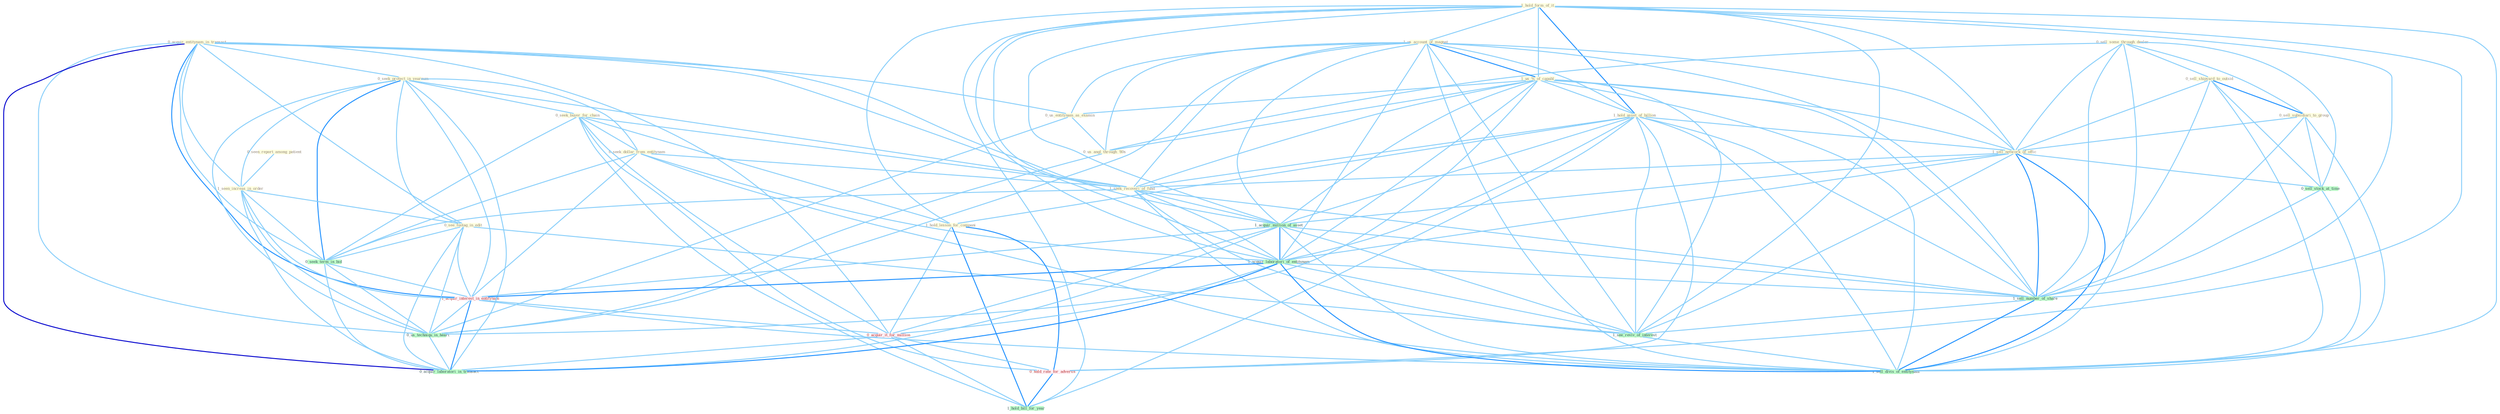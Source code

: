 Graph G{ 
    node
    [shape=polygon,style=filled,width=.5,height=.06,color="#BDFCC9",fixedsize=true,fontsize=4,
    fontcolor="#2f4f4f"];
    {node
    [color="#ffffe0", fontcolor="#8b7d6b"] "1_hold_form_of_it " "0_sell_some_through_dealer " "1_us_account_of_magnat " "0_acquir_entitynam_in_transact " "0_seek_protect_in_yearnum " "1_us_%_of_capabl " "1_hold_asset_of_billion " "0_seek_buyer_for_chain " "0_sell_shipyard_to_outsid " "0_seen_report_among_patient " "0_sell_subsidiari_to_group " "1_seen_increas_in_order " "0_us_entitynam_as_examin " "0_see_footag_in_edit " "0_seek_dollar_from_entitynam " "1_hold_lesson_for_compani " "1_sell_network_of_offic " "0_us_angl_through_'80s " "1_seek_recoveri_of_fund "}
{node [color="#fff0f5", fontcolor="#b22222"] "1_acquir_interest_in_entitynam " "0_acquir_it_for_million " "0_hold_rate_for_advertis "}
edge [color="#B0E2FF"];

	"1_hold_form_of_it " -- "1_us_account_of_magnat " [w="1", color="#87cefa" ];
	"1_hold_form_of_it " -- "1_us_%_of_capabl " [w="1", color="#87cefa" ];
	"1_hold_form_of_it " -- "1_hold_asset_of_billion " [w="2", color="#1e90ff" , len=0.8];
	"1_hold_form_of_it " -- "1_hold_lesson_for_compani " [w="1", color="#87cefa" ];
	"1_hold_form_of_it " -- "1_sell_network_of_offic " [w="1", color="#87cefa" ];
	"1_hold_form_of_it " -- "1_seek_recoveri_of_fund " [w="1", color="#87cefa" ];
	"1_hold_form_of_it " -- "1_acquir_million_of_asset " [w="1", color="#87cefa" ];
	"1_hold_form_of_it " -- "1_acquir_laboratori_of_entitynam " [w="1", color="#87cefa" ];
	"1_hold_form_of_it " -- "0_hold_rate_for_advertis " [w="1", color="#87cefa" ];
	"1_hold_form_of_it " -- "1_sell_number_of_share " [w="1", color="#87cefa" ];
	"1_hold_form_of_it " -- "1_see_reviv_of_interest " [w="1", color="#87cefa" ];
	"1_hold_form_of_it " -- "1_hold_bill_for_year " [w="1", color="#87cefa" ];
	"1_hold_form_of_it " -- "1_sell_divis_of_entitynam " [w="1", color="#87cefa" ];
	"0_sell_some_through_dealer " -- "0_sell_shipyard_to_outsid " [w="1", color="#87cefa" ];
	"0_sell_some_through_dealer " -- "0_sell_subsidiari_to_group " [w="1", color="#87cefa" ];
	"0_sell_some_through_dealer " -- "1_sell_network_of_offic " [w="1", color="#87cefa" ];
	"0_sell_some_through_dealer " -- "0_us_angl_through_'80s " [w="1", color="#87cefa" ];
	"0_sell_some_through_dealer " -- "0_sell_stock_at_time " [w="1", color="#87cefa" ];
	"0_sell_some_through_dealer " -- "1_sell_number_of_share " [w="1", color="#87cefa" ];
	"0_sell_some_through_dealer " -- "1_sell_divis_of_entitynam " [w="1", color="#87cefa" ];
	"1_us_account_of_magnat " -- "1_us_%_of_capabl " [w="2", color="#1e90ff" , len=0.8];
	"1_us_account_of_magnat " -- "1_hold_asset_of_billion " [w="1", color="#87cefa" ];
	"1_us_account_of_magnat " -- "0_us_entitynam_as_examin " [w="1", color="#87cefa" ];
	"1_us_account_of_magnat " -- "1_sell_network_of_offic " [w="1", color="#87cefa" ];
	"1_us_account_of_magnat " -- "0_us_angl_through_'80s " [w="1", color="#87cefa" ];
	"1_us_account_of_magnat " -- "1_seek_recoveri_of_fund " [w="1", color="#87cefa" ];
	"1_us_account_of_magnat " -- "1_acquir_million_of_asset " [w="1", color="#87cefa" ];
	"1_us_account_of_magnat " -- "1_acquir_laboratori_of_entitynam " [w="1", color="#87cefa" ];
	"1_us_account_of_magnat " -- "0_us_techniqu_in_heart " [w="1", color="#87cefa" ];
	"1_us_account_of_magnat " -- "1_sell_number_of_share " [w="1", color="#87cefa" ];
	"1_us_account_of_magnat " -- "1_see_reviv_of_interest " [w="1", color="#87cefa" ];
	"1_us_account_of_magnat " -- "1_sell_divis_of_entitynam " [w="1", color="#87cefa" ];
	"0_acquir_entitynam_in_transact " -- "0_seek_protect_in_yearnum " [w="1", color="#87cefa" ];
	"0_acquir_entitynam_in_transact " -- "1_seen_increas_in_order " [w="1", color="#87cefa" ];
	"0_acquir_entitynam_in_transact " -- "0_us_entitynam_as_examin " [w="1", color="#87cefa" ];
	"0_acquir_entitynam_in_transact " -- "0_see_footag_in_edit " [w="1", color="#87cefa" ];
	"0_acquir_entitynam_in_transact " -- "1_acquir_million_of_asset " [w="1", color="#87cefa" ];
	"0_acquir_entitynam_in_transact " -- "1_acquir_laboratori_of_entitynam " [w="1", color="#87cefa" ];
	"0_acquir_entitynam_in_transact " -- "0_seek_term_in_bid " [w="1", color="#87cefa" ];
	"0_acquir_entitynam_in_transact " -- "1_acquir_interest_in_entitynam " [w="2", color="#1e90ff" , len=0.8];
	"0_acquir_entitynam_in_transact " -- "0_us_techniqu_in_heart " [w="1", color="#87cefa" ];
	"0_acquir_entitynam_in_transact " -- "0_acquir_it_for_million " [w="1", color="#87cefa" ];
	"0_acquir_entitynam_in_transact " -- "0_acquir_laboratori_in_transact " [w="3", color="#0000cd" , len=0.6];
	"0_seek_protect_in_yearnum " -- "0_seek_buyer_for_chain " [w="1", color="#87cefa" ];
	"0_seek_protect_in_yearnum " -- "1_seen_increas_in_order " [w="1", color="#87cefa" ];
	"0_seek_protect_in_yearnum " -- "0_see_footag_in_edit " [w="1", color="#87cefa" ];
	"0_seek_protect_in_yearnum " -- "0_seek_dollar_from_entitynam " [w="1", color="#87cefa" ];
	"0_seek_protect_in_yearnum " -- "1_seek_recoveri_of_fund " [w="1", color="#87cefa" ];
	"0_seek_protect_in_yearnum " -- "0_seek_term_in_bid " [w="2", color="#1e90ff" , len=0.8];
	"0_seek_protect_in_yearnum " -- "1_acquir_interest_in_entitynam " [w="1", color="#87cefa" ];
	"0_seek_protect_in_yearnum " -- "0_us_techniqu_in_heart " [w="1", color="#87cefa" ];
	"0_seek_protect_in_yearnum " -- "0_acquir_laboratori_in_transact " [w="1", color="#87cefa" ];
	"1_us_%_of_capabl " -- "1_hold_asset_of_billion " [w="1", color="#87cefa" ];
	"1_us_%_of_capabl " -- "0_us_entitynam_as_examin " [w="1", color="#87cefa" ];
	"1_us_%_of_capabl " -- "1_sell_network_of_offic " [w="1", color="#87cefa" ];
	"1_us_%_of_capabl " -- "0_us_angl_through_'80s " [w="1", color="#87cefa" ];
	"1_us_%_of_capabl " -- "1_seek_recoveri_of_fund " [w="1", color="#87cefa" ];
	"1_us_%_of_capabl " -- "1_acquir_million_of_asset " [w="1", color="#87cefa" ];
	"1_us_%_of_capabl " -- "1_acquir_laboratori_of_entitynam " [w="1", color="#87cefa" ];
	"1_us_%_of_capabl " -- "0_us_techniqu_in_heart " [w="1", color="#87cefa" ];
	"1_us_%_of_capabl " -- "1_sell_number_of_share " [w="1", color="#87cefa" ];
	"1_us_%_of_capabl " -- "1_see_reviv_of_interest " [w="1", color="#87cefa" ];
	"1_us_%_of_capabl " -- "1_sell_divis_of_entitynam " [w="1", color="#87cefa" ];
	"1_hold_asset_of_billion " -- "1_hold_lesson_for_compani " [w="1", color="#87cefa" ];
	"1_hold_asset_of_billion " -- "1_sell_network_of_offic " [w="1", color="#87cefa" ];
	"1_hold_asset_of_billion " -- "1_seek_recoveri_of_fund " [w="1", color="#87cefa" ];
	"1_hold_asset_of_billion " -- "1_acquir_million_of_asset " [w="1", color="#87cefa" ];
	"1_hold_asset_of_billion " -- "1_acquir_laboratori_of_entitynam " [w="1", color="#87cefa" ];
	"1_hold_asset_of_billion " -- "0_hold_rate_for_advertis " [w="1", color="#87cefa" ];
	"1_hold_asset_of_billion " -- "1_sell_number_of_share " [w="1", color="#87cefa" ];
	"1_hold_asset_of_billion " -- "1_see_reviv_of_interest " [w="1", color="#87cefa" ];
	"1_hold_asset_of_billion " -- "1_hold_bill_for_year " [w="1", color="#87cefa" ];
	"1_hold_asset_of_billion " -- "1_sell_divis_of_entitynam " [w="1", color="#87cefa" ];
	"0_seek_buyer_for_chain " -- "0_seek_dollar_from_entitynam " [w="1", color="#87cefa" ];
	"0_seek_buyer_for_chain " -- "1_hold_lesson_for_compani " [w="1", color="#87cefa" ];
	"0_seek_buyer_for_chain " -- "1_seek_recoveri_of_fund " [w="1", color="#87cefa" ];
	"0_seek_buyer_for_chain " -- "0_seek_term_in_bid " [w="1", color="#87cefa" ];
	"0_seek_buyer_for_chain " -- "0_acquir_it_for_million " [w="1", color="#87cefa" ];
	"0_seek_buyer_for_chain " -- "0_hold_rate_for_advertis " [w="1", color="#87cefa" ];
	"0_seek_buyer_for_chain " -- "1_hold_bill_for_year " [w="1", color="#87cefa" ];
	"0_sell_shipyard_to_outsid " -- "0_sell_subsidiari_to_group " [w="2", color="#1e90ff" , len=0.8];
	"0_sell_shipyard_to_outsid " -- "1_sell_network_of_offic " [w="1", color="#87cefa" ];
	"0_sell_shipyard_to_outsid " -- "0_sell_stock_at_time " [w="1", color="#87cefa" ];
	"0_sell_shipyard_to_outsid " -- "1_sell_number_of_share " [w="1", color="#87cefa" ];
	"0_sell_shipyard_to_outsid " -- "1_sell_divis_of_entitynam " [w="1", color="#87cefa" ];
	"0_seen_report_among_patient " -- "1_seen_increas_in_order " [w="1", color="#87cefa" ];
	"0_sell_subsidiari_to_group " -- "1_sell_network_of_offic " [w="1", color="#87cefa" ];
	"0_sell_subsidiari_to_group " -- "0_sell_stock_at_time " [w="1", color="#87cefa" ];
	"0_sell_subsidiari_to_group " -- "1_sell_number_of_share " [w="1", color="#87cefa" ];
	"0_sell_subsidiari_to_group " -- "1_sell_divis_of_entitynam " [w="1", color="#87cefa" ];
	"1_seen_increas_in_order " -- "0_see_footag_in_edit " [w="1", color="#87cefa" ];
	"1_seen_increas_in_order " -- "0_seek_term_in_bid " [w="1", color="#87cefa" ];
	"1_seen_increas_in_order " -- "1_acquir_interest_in_entitynam " [w="1", color="#87cefa" ];
	"1_seen_increas_in_order " -- "0_us_techniqu_in_heart " [w="1", color="#87cefa" ];
	"1_seen_increas_in_order " -- "0_acquir_laboratori_in_transact " [w="1", color="#87cefa" ];
	"0_us_entitynam_as_examin " -- "0_us_angl_through_'80s " [w="1", color="#87cefa" ];
	"0_us_entitynam_as_examin " -- "0_us_techniqu_in_heart " [w="1", color="#87cefa" ];
	"0_see_footag_in_edit " -- "0_seek_term_in_bid " [w="1", color="#87cefa" ];
	"0_see_footag_in_edit " -- "1_acquir_interest_in_entitynam " [w="1", color="#87cefa" ];
	"0_see_footag_in_edit " -- "0_us_techniqu_in_heart " [w="1", color="#87cefa" ];
	"0_see_footag_in_edit " -- "0_acquir_laboratori_in_transact " [w="1", color="#87cefa" ];
	"0_see_footag_in_edit " -- "1_see_reviv_of_interest " [w="1", color="#87cefa" ];
	"0_seek_dollar_from_entitynam " -- "1_seek_recoveri_of_fund " [w="1", color="#87cefa" ];
	"0_seek_dollar_from_entitynam " -- "1_acquir_laboratori_of_entitynam " [w="1", color="#87cefa" ];
	"0_seek_dollar_from_entitynam " -- "0_seek_term_in_bid " [w="1", color="#87cefa" ];
	"0_seek_dollar_from_entitynam " -- "1_acquir_interest_in_entitynam " [w="1", color="#87cefa" ];
	"0_seek_dollar_from_entitynam " -- "1_sell_divis_of_entitynam " [w="1", color="#87cefa" ];
	"1_hold_lesson_for_compani " -- "0_acquir_it_for_million " [w="1", color="#87cefa" ];
	"1_hold_lesson_for_compani " -- "0_hold_rate_for_advertis " [w="2", color="#1e90ff" , len=0.8];
	"1_hold_lesson_for_compani " -- "1_hold_bill_for_year " [w="2", color="#1e90ff" , len=0.8];
	"1_sell_network_of_offic " -- "1_seek_recoveri_of_fund " [w="1", color="#87cefa" ];
	"1_sell_network_of_offic " -- "1_acquir_million_of_asset " [w="1", color="#87cefa" ];
	"1_sell_network_of_offic " -- "1_acquir_laboratori_of_entitynam " [w="1", color="#87cefa" ];
	"1_sell_network_of_offic " -- "0_sell_stock_at_time " [w="1", color="#87cefa" ];
	"1_sell_network_of_offic " -- "1_sell_number_of_share " [w="2", color="#1e90ff" , len=0.8];
	"1_sell_network_of_offic " -- "1_see_reviv_of_interest " [w="1", color="#87cefa" ];
	"1_sell_network_of_offic " -- "1_sell_divis_of_entitynam " [w="2", color="#1e90ff" , len=0.8];
	"0_us_angl_through_'80s " -- "0_us_techniqu_in_heart " [w="1", color="#87cefa" ];
	"1_seek_recoveri_of_fund " -- "1_acquir_million_of_asset " [w="1", color="#87cefa" ];
	"1_seek_recoveri_of_fund " -- "1_acquir_laboratori_of_entitynam " [w="1", color="#87cefa" ];
	"1_seek_recoveri_of_fund " -- "0_seek_term_in_bid " [w="1", color="#87cefa" ];
	"1_seek_recoveri_of_fund " -- "1_sell_number_of_share " [w="1", color="#87cefa" ];
	"1_seek_recoveri_of_fund " -- "1_see_reviv_of_interest " [w="1", color="#87cefa" ];
	"1_seek_recoveri_of_fund " -- "1_sell_divis_of_entitynam " [w="1", color="#87cefa" ];
	"1_acquir_million_of_asset " -- "1_acquir_laboratori_of_entitynam " [w="2", color="#1e90ff" , len=0.8];
	"1_acquir_million_of_asset " -- "1_acquir_interest_in_entitynam " [w="1", color="#87cefa" ];
	"1_acquir_million_of_asset " -- "0_acquir_it_for_million " [w="1", color="#87cefa" ];
	"1_acquir_million_of_asset " -- "0_acquir_laboratori_in_transact " [w="1", color="#87cefa" ];
	"1_acquir_million_of_asset " -- "1_sell_number_of_share " [w="1", color="#87cefa" ];
	"1_acquir_million_of_asset " -- "1_see_reviv_of_interest " [w="1", color="#87cefa" ];
	"1_acquir_million_of_asset " -- "1_sell_divis_of_entitynam " [w="1", color="#87cefa" ];
	"1_acquir_laboratori_of_entitynam " -- "1_acquir_interest_in_entitynam " [w="2", color="#1e90ff" , len=0.8];
	"1_acquir_laboratori_of_entitynam " -- "0_acquir_it_for_million " [w="1", color="#87cefa" ];
	"1_acquir_laboratori_of_entitynam " -- "0_acquir_laboratori_in_transact " [w="2", color="#1e90ff" , len=0.8];
	"1_acquir_laboratori_of_entitynam " -- "1_sell_number_of_share " [w="1", color="#87cefa" ];
	"1_acquir_laboratori_of_entitynam " -- "1_see_reviv_of_interest " [w="1", color="#87cefa" ];
	"1_acquir_laboratori_of_entitynam " -- "1_sell_divis_of_entitynam " [w="2", color="#1e90ff" , len=0.8];
	"0_seek_term_in_bid " -- "1_acquir_interest_in_entitynam " [w="1", color="#87cefa" ];
	"0_seek_term_in_bid " -- "0_us_techniqu_in_heart " [w="1", color="#87cefa" ];
	"0_seek_term_in_bid " -- "0_acquir_laboratori_in_transact " [w="1", color="#87cefa" ];
	"1_acquir_interest_in_entitynam " -- "0_us_techniqu_in_heart " [w="1", color="#87cefa" ];
	"1_acquir_interest_in_entitynam " -- "0_acquir_it_for_million " [w="1", color="#87cefa" ];
	"1_acquir_interest_in_entitynam " -- "0_acquir_laboratori_in_transact " [w="2", color="#1e90ff" , len=0.8];
	"1_acquir_interest_in_entitynam " -- "1_sell_divis_of_entitynam " [w="1", color="#87cefa" ];
	"0_us_techniqu_in_heart " -- "0_acquir_laboratori_in_transact " [w="1", color="#87cefa" ];
	"0_acquir_it_for_million " -- "0_hold_rate_for_advertis " [w="1", color="#87cefa" ];
	"0_acquir_it_for_million " -- "0_acquir_laboratori_in_transact " [w="1", color="#87cefa" ];
	"0_acquir_it_for_million " -- "1_hold_bill_for_year " [w="1", color="#87cefa" ];
	"0_hold_rate_for_advertis " -- "1_hold_bill_for_year " [w="2", color="#1e90ff" , len=0.8];
	"0_sell_stock_at_time " -- "1_sell_number_of_share " [w="1", color="#87cefa" ];
	"0_sell_stock_at_time " -- "1_sell_divis_of_entitynam " [w="1", color="#87cefa" ];
	"1_sell_number_of_share " -- "1_see_reviv_of_interest " [w="1", color="#87cefa" ];
	"1_sell_number_of_share " -- "1_sell_divis_of_entitynam " [w="2", color="#1e90ff" , len=0.8];
	"1_see_reviv_of_interest " -- "1_sell_divis_of_entitynam " [w="1", color="#87cefa" ];
}